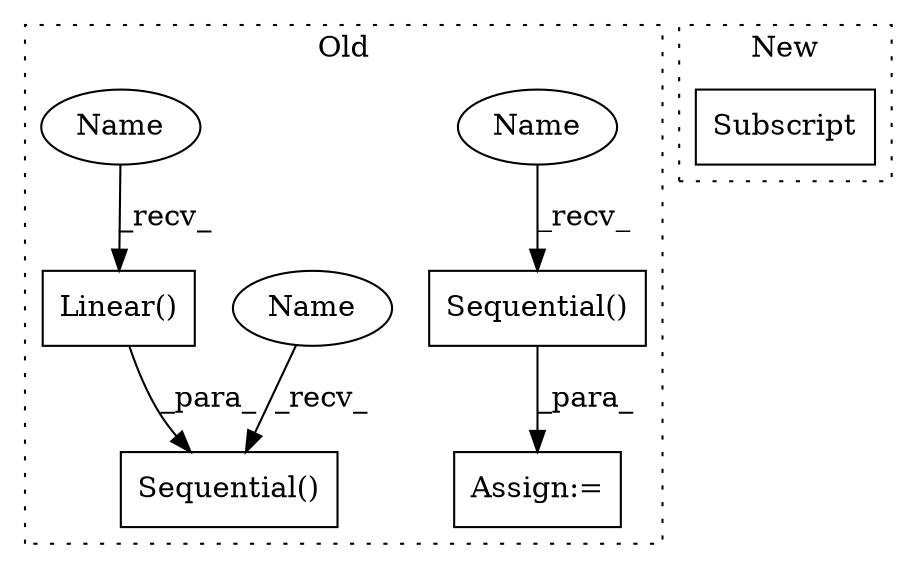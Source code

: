 digraph G {
subgraph cluster0 {
1 [label="Sequential()" a="75" s="3200,3413" l="18,4" shape="box"];
3 [label="Assign:=" a="68" s="3197" l="3" shape="box"];
4 [label="Linear()" a="75" s="2402" l="177" shape="box"];
5 [label="Sequential()" a="75" s="2233,2795" l="18,4" shape="box"];
6 [label="Name" a="87" s="2233" l="2" shape="ellipse"];
7 [label="Name" a="87" s="3200" l="2" shape="ellipse"];
8 [label="Name" a="87" s="2402" l="2" shape="ellipse"];
label = "Old";
style="dotted";
}
subgraph cluster1 {
2 [label="Subscript" a="63" s="387,0" l="19,0" shape="box"];
label = "New";
style="dotted";
}
1 -> 3 [label="_para_"];
4 -> 5 [label="_para_"];
6 -> 5 [label="_recv_"];
7 -> 1 [label="_recv_"];
8 -> 4 [label="_recv_"];
}